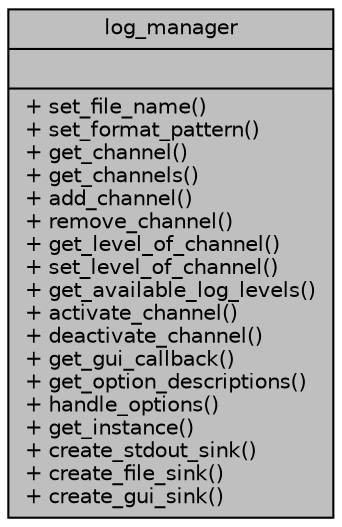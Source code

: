 digraph "log_manager"
{
  edge [fontname="Helvetica",fontsize="10",labelfontname="Helvetica",labelfontsize="10"];
  node [fontname="Helvetica",fontsize="10",shape=record];
  Node0 [label="{log_manager\n||+ set_file_name()\l+ set_format_pattern()\l+ get_channel()\l+ get_channels()\l+ add_channel()\l+ remove_channel()\l+ get_level_of_channel()\l+ set_level_of_channel()\l+ get_available_log_levels()\l+ activate_channel()\l+ deactivate_channel()\l+ get_gui_callback()\l+ get_option_descriptions()\l+ handle_options()\l+ get_instance()\l+ create_stdout_sink()\l+ create_file_sink()\l+ create_gui_sink()\l}",height=0.2,width=0.4,color="black", fillcolor="grey75", style="filled", fontcolor="black"];
}
